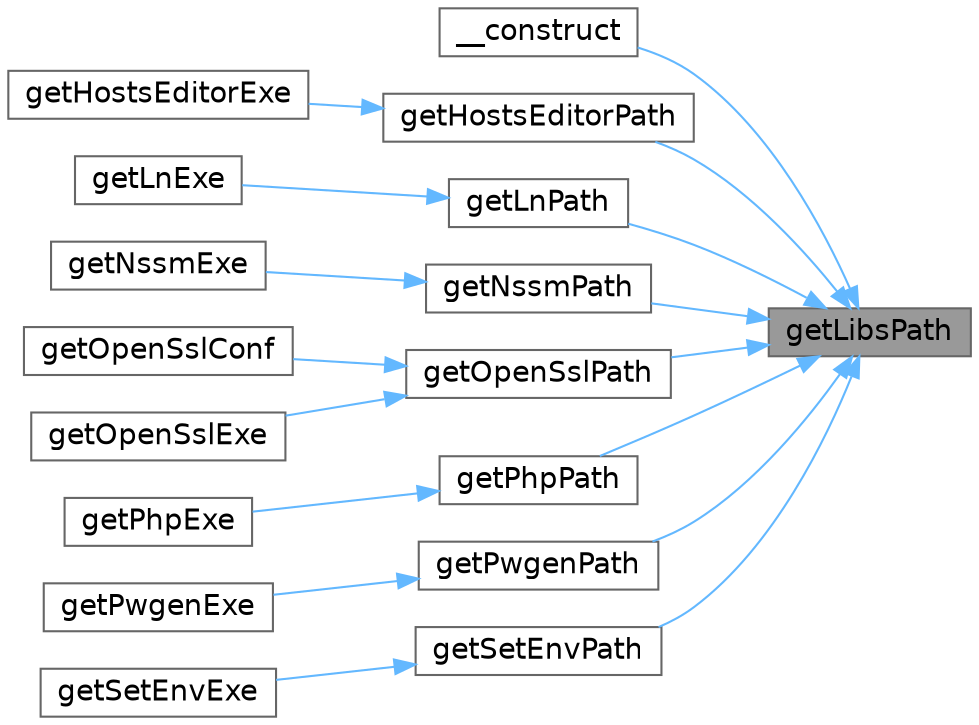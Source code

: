 digraph "getLibsPath"
{
 // LATEX_PDF_SIZE
  bgcolor="transparent";
  edge [fontname=Helvetica,fontsize=14,labelfontname=Helvetica,labelfontsize=14];
  node [fontname=Helvetica,fontsize=14,shape=box,height=0.2,width=0.4];
  rankdir="RL";
  Node1 [id="Node000001",label="getLibsPath",height=0.2,width=0.4,color="gray40", fillcolor="grey60", style="filled", fontcolor="black",tooltip=" "];
  Node1 -> Node2 [id="edge1_Node000001_Node000002",dir="back",color="steelblue1",style="solid",tooltip=" "];
  Node2 [id="Node000002",label="__construct",height=0.2,width=0.4,color="grey40", fillcolor="white", style="filled",URL="$db/d6d/classCore.html#a095c5d389db211932136b53f25f39685",tooltip=" "];
  Node1 -> Node3 [id="edge2_Node000001_Node000003",dir="back",color="steelblue1",style="solid",tooltip=" "];
  Node3 [id="Node000003",label="getHostsEditorPath",height=0.2,width=0.4,color="grey40", fillcolor="white", style="filled",URL="$db/d6d/classCore.html#ae041a818cce69a19801e983c9585d591",tooltip=" "];
  Node3 -> Node4 [id="edge3_Node000003_Node000004",dir="back",color="steelblue1",style="solid",tooltip=" "];
  Node4 [id="Node000004",label="getHostsEditorExe",height=0.2,width=0.4,color="grey40", fillcolor="white", style="filled",URL="$db/d6d/classCore.html#ad6274096b2bb27e2a6cac5aaa4743753",tooltip=" "];
  Node1 -> Node5 [id="edge4_Node000001_Node000005",dir="back",color="steelblue1",style="solid",tooltip=" "];
  Node5 [id="Node000005",label="getLnPath",height=0.2,width=0.4,color="grey40", fillcolor="white", style="filled",URL="$db/d6d/classCore.html#a21200fb53d8e9c5ab419357f9219a710",tooltip=" "];
  Node5 -> Node6 [id="edge5_Node000005_Node000006",dir="back",color="steelblue1",style="solid",tooltip=" "];
  Node6 [id="Node000006",label="getLnExe",height=0.2,width=0.4,color="grey40", fillcolor="white", style="filled",URL="$db/d6d/classCore.html#a3b40aa7c380d22d7c4d3c0d88e3d8984",tooltip=" "];
  Node1 -> Node7 [id="edge6_Node000001_Node000007",dir="back",color="steelblue1",style="solid",tooltip=" "];
  Node7 [id="Node000007",label="getNssmPath",height=0.2,width=0.4,color="grey40", fillcolor="white", style="filled",URL="$db/d6d/classCore.html#a311a6085d43e2b46dfa87af28b438b10",tooltip=" "];
  Node7 -> Node8 [id="edge7_Node000007_Node000008",dir="back",color="steelblue1",style="solid",tooltip=" "];
  Node8 [id="Node000008",label="getNssmExe",height=0.2,width=0.4,color="grey40", fillcolor="white", style="filled",URL="$db/d6d/classCore.html#aa4286d09ba16e00ef574cea01cb26712",tooltip=" "];
  Node1 -> Node9 [id="edge8_Node000001_Node000009",dir="back",color="steelblue1",style="solid",tooltip=" "];
  Node9 [id="Node000009",label="getOpenSslPath",height=0.2,width=0.4,color="grey40", fillcolor="white", style="filled",URL="$db/d6d/classCore.html#a4fee07c22b8a7146de21d541294a58c0",tooltip=" "];
  Node9 -> Node10 [id="edge9_Node000009_Node000010",dir="back",color="steelblue1",style="solid",tooltip=" "];
  Node10 [id="Node000010",label="getOpenSslConf",height=0.2,width=0.4,color="grey40", fillcolor="white", style="filled",URL="$db/d6d/classCore.html#ab0a4829b198f37b3cb5b12c8629c8de2",tooltip=" "];
  Node9 -> Node11 [id="edge10_Node000009_Node000011",dir="back",color="steelblue1",style="solid",tooltip=" "];
  Node11 [id="Node000011",label="getOpenSslExe",height=0.2,width=0.4,color="grey40", fillcolor="white", style="filled",URL="$db/d6d/classCore.html#ad157d0362ff25f57d6ac9d28ce406c84",tooltip=" "];
  Node1 -> Node12 [id="edge11_Node000001_Node000012",dir="back",color="steelblue1",style="solid",tooltip=" "];
  Node12 [id="Node000012",label="getPhpPath",height=0.2,width=0.4,color="grey40", fillcolor="white", style="filled",URL="$db/d6d/classCore.html#a5f8142e357864110d753cd709df5ec81",tooltip=" "];
  Node12 -> Node13 [id="edge12_Node000012_Node000013",dir="back",color="steelblue1",style="solid",tooltip=" "];
  Node13 [id="Node000013",label="getPhpExe",height=0.2,width=0.4,color="grey40", fillcolor="white", style="filled",URL="$db/d6d/classCore.html#a91e9b4c0e8d292c44fd0aa92573a2db2",tooltip=" "];
  Node1 -> Node14 [id="edge13_Node000001_Node000014",dir="back",color="steelblue1",style="solid",tooltip=" "];
  Node14 [id="Node000014",label="getPwgenPath",height=0.2,width=0.4,color="grey40", fillcolor="white", style="filled",URL="$db/d6d/classCore.html#aabde66767b1867f1341ba5c9141e842a",tooltip=" "];
  Node14 -> Node15 [id="edge14_Node000014_Node000015",dir="back",color="steelblue1",style="solid",tooltip=" "];
  Node15 [id="Node000015",label="getPwgenExe",height=0.2,width=0.4,color="grey40", fillcolor="white", style="filled",URL="$db/d6d/classCore.html#a2712f0cf5d9deb124086058dca9ac698",tooltip=" "];
  Node1 -> Node16 [id="edge15_Node000001_Node000016",dir="back",color="steelblue1",style="solid",tooltip=" "];
  Node16 [id="Node000016",label="getSetEnvPath",height=0.2,width=0.4,color="grey40", fillcolor="white", style="filled",URL="$db/d6d/classCore.html#a6ff18117a38255b62f6be39b8ba76b30",tooltip=" "];
  Node16 -> Node17 [id="edge16_Node000016_Node000017",dir="back",color="steelblue1",style="solid",tooltip=" "];
  Node17 [id="Node000017",label="getSetEnvExe",height=0.2,width=0.4,color="grey40", fillcolor="white", style="filled",URL="$db/d6d/classCore.html#a373febff21d8fcc81988195354e5605a",tooltip=" "];
}
